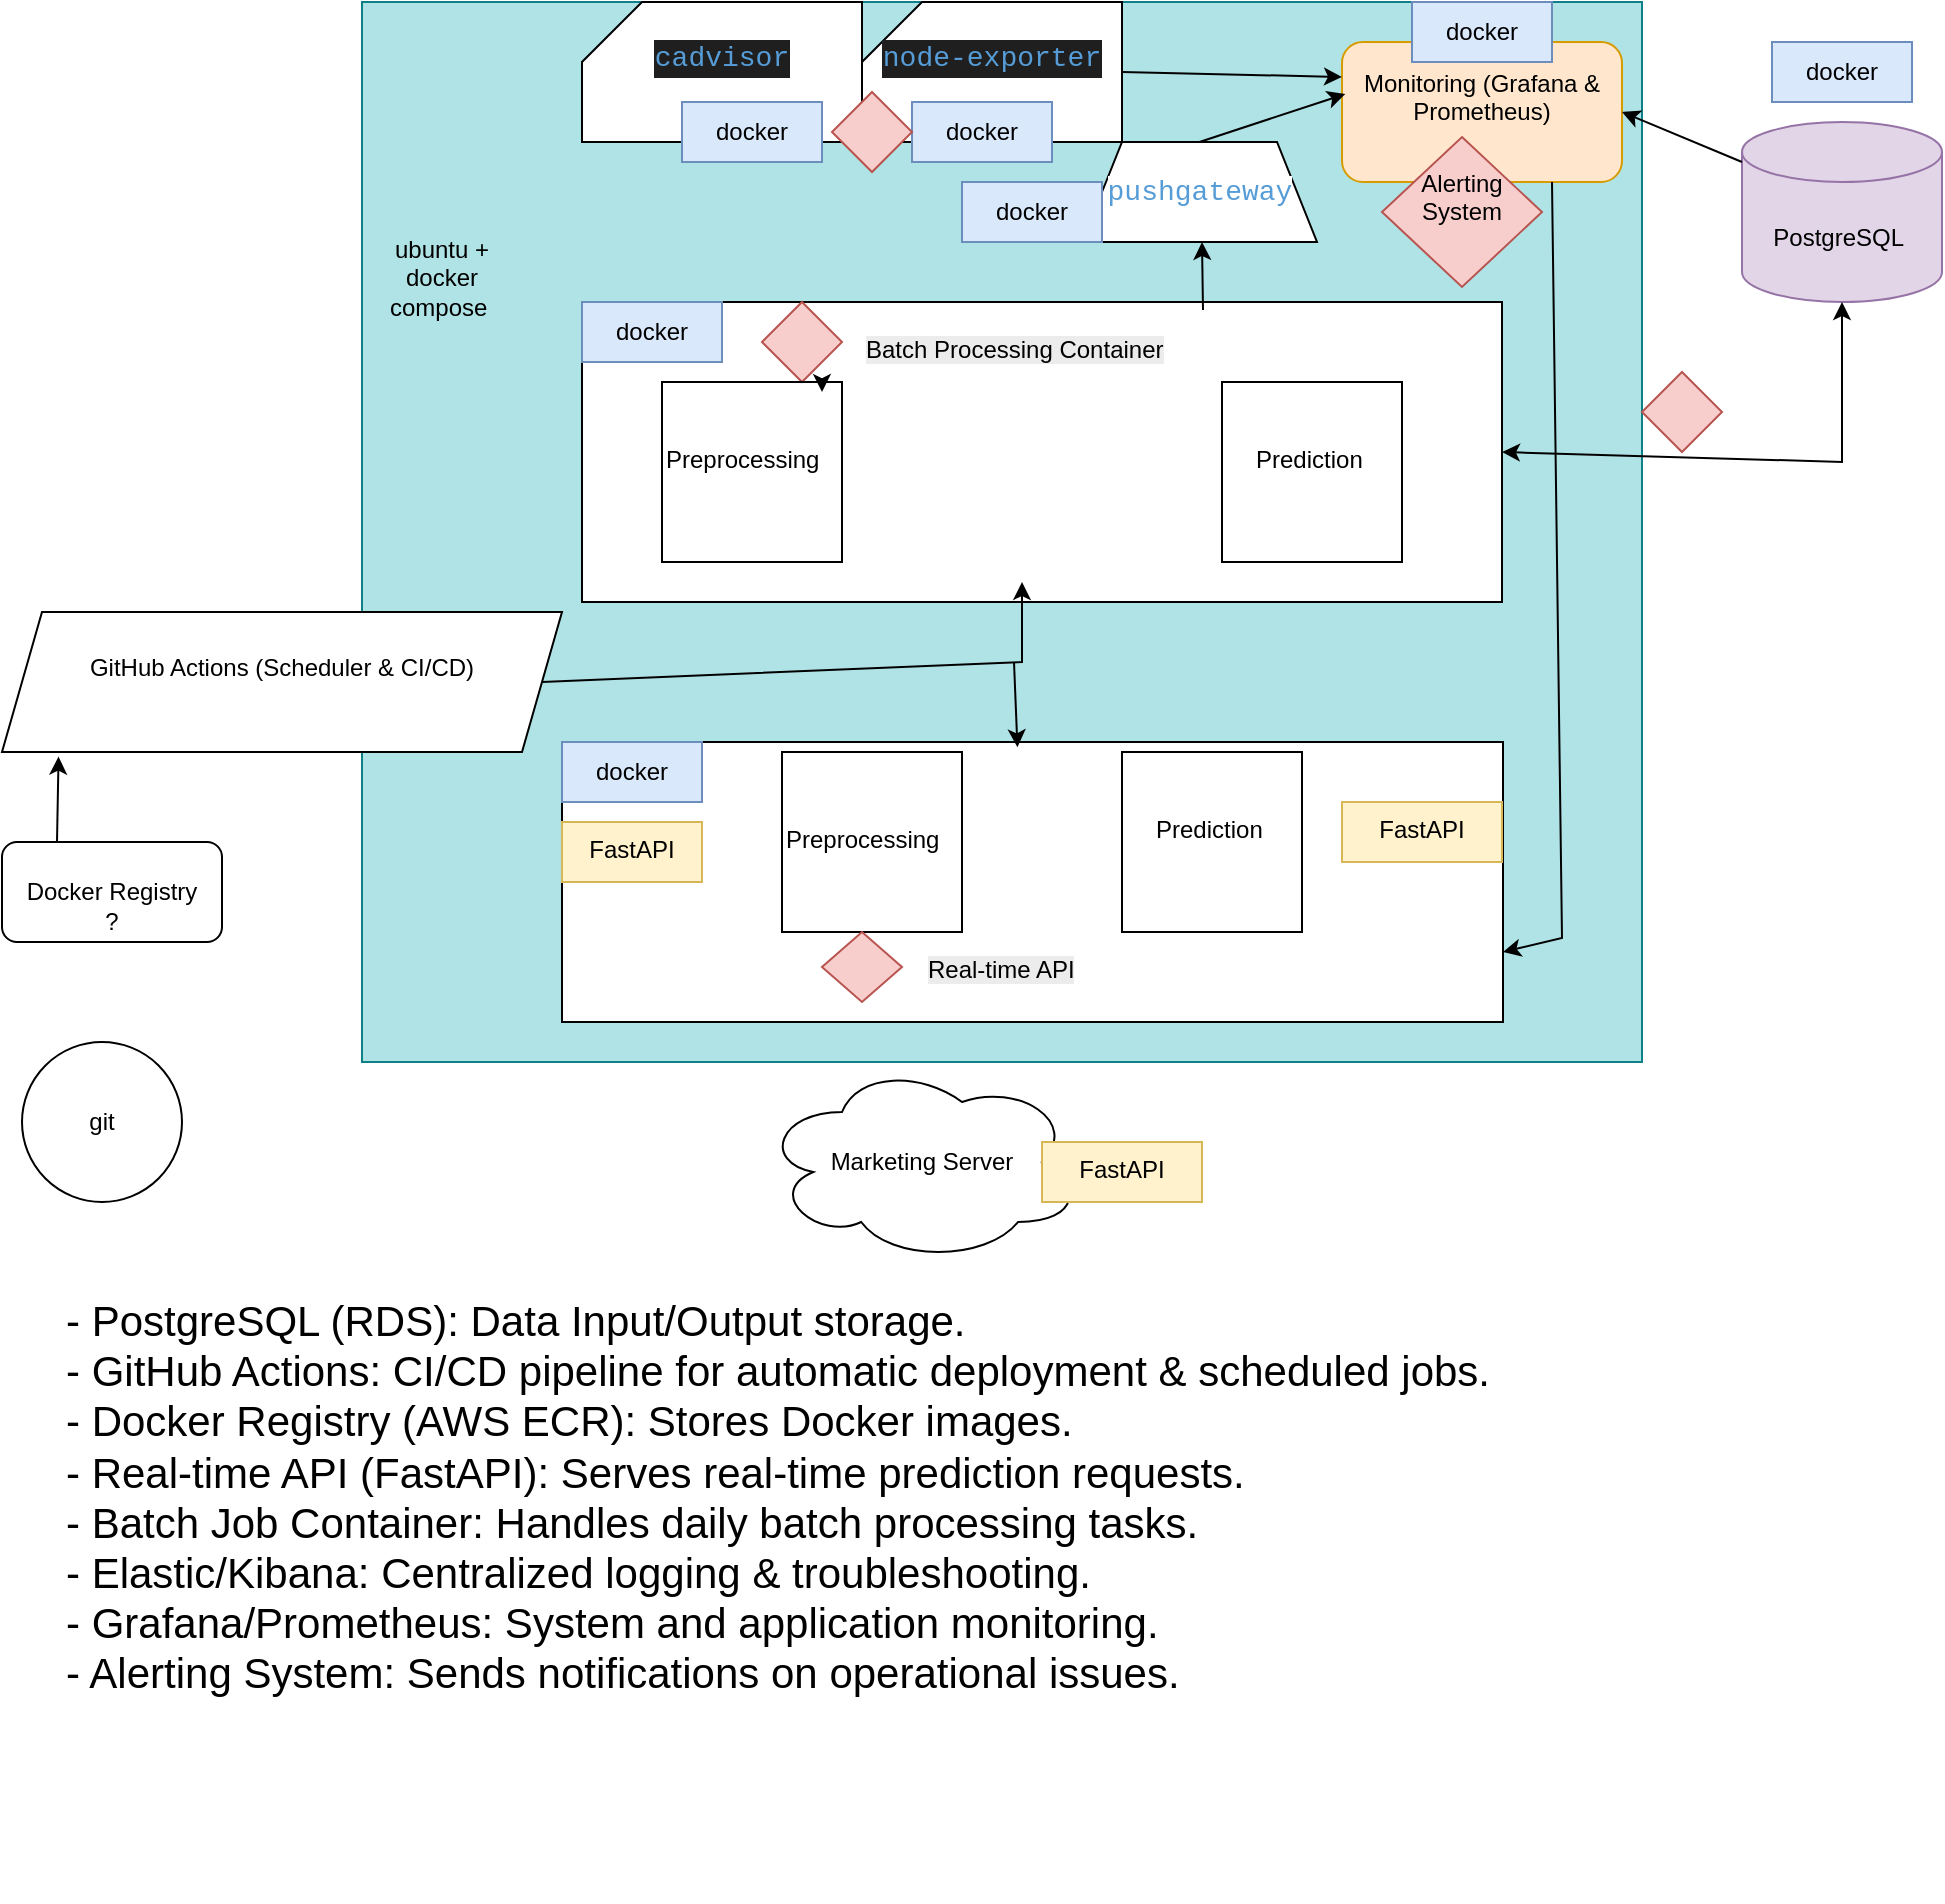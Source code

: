 <mxfile version="27.1.4">
  <diagram name="Page-1" id="4xj54Xlleix2BYI23xbm">
    <mxGraphModel dx="1426" dy="743" grid="1" gridSize="10" guides="1" tooltips="1" connect="1" arrows="1" fold="1" page="1" pageScale="1" pageWidth="850" pageHeight="1100" math="0" shadow="0">
      <root>
        <mxCell id="0" />
        <mxCell id="1" parent="0" />
        <mxCell id="YcMbA9nCMgmcPC7BUh0c-1" value="" style="rounded=0;whiteSpace=wrap;html=1;fillColor=#b0e3e6;strokeColor=#0e8088;" vertex="1" parent="1">
          <mxGeometry x="190" width="640" height="530" as="geometry" />
        </mxCell>
        <mxCell id="YcMbA9nCMgmcPC7BUh0c-3" value="PostgreSQL&amp;nbsp;" style="shape=cylinder3;whiteSpace=wrap;html=1;boundedLbl=1;backgroundOutline=1;size=15;fillColor=#e1d5e7;strokeColor=#9673a6;" vertex="1" parent="1">
          <mxGeometry x="880" y="60" width="100" height="90" as="geometry" />
        </mxCell>
        <mxCell id="YcMbA9nCMgmcPC7BUh0c-4" value="&lt;br&gt;&lt;div&gt;&lt;/div&gt;" style="rounded=0;whiteSpace=wrap;html=1;" vertex="1" parent="1">
          <mxGeometry x="300" y="150" width="460" height="150" as="geometry" />
        </mxCell>
        <mxCell id="YcMbA9nCMgmcPC7BUh0c-5" value="&lt;span style=&quot;color: rgb(0, 0, 0); font-family: Helvetica; font-size: 12px; font-style: normal; font-variant-ligatures: normal; font-variant-caps: normal; font-weight: 400; letter-spacing: normal; orphans: 2; text-align: center; text-indent: 0px; text-transform: none; widows: 2; word-spacing: 0px; -webkit-text-stroke-width: 0px; white-space: normal; background-color: rgb(236, 236, 236); text-decoration-thickness: initial; text-decoration-style: initial; text-decoration-color: initial; display: inline !important; float: none;&quot;&gt;Batch Processing Container&lt;/span&gt;" style="text;whiteSpace=wrap;html=1;" vertex="1" parent="1">
          <mxGeometry x="440" y="160" width="180" height="40" as="geometry" />
        </mxCell>
        <mxCell id="YcMbA9nCMgmcPC7BUh0c-6" value="" style="whiteSpace=wrap;html=1;aspect=fixed;" vertex="1" parent="1">
          <mxGeometry x="340" y="190" width="90" height="90" as="geometry" />
        </mxCell>
        <mxCell id="YcMbA9nCMgmcPC7BUh0c-7" value="" style="whiteSpace=wrap;html=1;aspect=fixed;" vertex="1" parent="1">
          <mxGeometry x="620" y="190" width="90" height="90" as="geometry" />
        </mxCell>
        <mxCell id="YcMbA9nCMgmcPC7BUh0c-8" value="Preprocessing" style="text;whiteSpace=wrap;html=1;" vertex="1" parent="1">
          <mxGeometry x="340" y="215" width="110" height="40" as="geometry" />
        </mxCell>
        <mxCell id="YcMbA9nCMgmcPC7BUh0c-9" value="Prediction" style="text;whiteSpace=wrap;html=1;" vertex="1" parent="1">
          <mxGeometry x="635" y="215" width="60" height="40" as="geometry" />
        </mxCell>
        <mxCell id="YcMbA9nCMgmcPC7BUh0c-12" value="docker" style="whiteSpace=wrap;html=1;fillColor=#dae8fc;strokeColor=#6c8ebf;" vertex="1" parent="1">
          <mxGeometry x="300" y="150" width="70" height="30" as="geometry" />
        </mxCell>
        <mxCell id="YcMbA9nCMgmcPC7BUh0c-13" value="" style="rounded=0;whiteSpace=wrap;html=1;" vertex="1" parent="1">
          <mxGeometry x="290" y="370" width="470.5" height="140" as="geometry" />
        </mxCell>
        <mxCell id="YcMbA9nCMgmcPC7BUh0c-14" value="FastAPI" style="text;whiteSpace=wrap;html=1;fillColor=#fff2cc;strokeColor=#d6b656;align=center;" vertex="1" parent="1">
          <mxGeometry x="290" y="410" width="70" height="30" as="geometry" />
        </mxCell>
        <mxCell id="YcMbA9nCMgmcPC7BUh0c-15" value="docker" style="whiteSpace=wrap;html=1;fillColor=#dae8fc;strokeColor=#6c8ebf;" vertex="1" parent="1">
          <mxGeometry x="290" y="370" width="70" height="30" as="geometry" />
        </mxCell>
        <mxCell id="YcMbA9nCMgmcPC7BUh0c-16" value="FastAPI" style="text;whiteSpace=wrap;html=1;fillColor=#fff2cc;strokeColor=#d6b656;align=center;" vertex="1" parent="1">
          <mxGeometry x="680" y="400" width="80" height="30" as="geometry" />
        </mxCell>
        <mxCell id="YcMbA9nCMgmcPC7BUh0c-17" value="" style="whiteSpace=wrap;html=1;aspect=fixed;" vertex="1" parent="1">
          <mxGeometry x="570" y="375" width="90" height="90" as="geometry" />
        </mxCell>
        <mxCell id="YcMbA9nCMgmcPC7BUh0c-18" value="Prediction" style="text;whiteSpace=wrap;html=1;" vertex="1" parent="1">
          <mxGeometry x="585" y="400" width="60" height="40" as="geometry" />
        </mxCell>
        <mxCell id="YcMbA9nCMgmcPC7BUh0c-19" value="&#xa;GitHub Actions (Scheduler &amp;amp; CI/CD)&#xa;&#xa;" style="shape=parallelogram;perimeter=parallelogramPerimeter;whiteSpace=wrap;html=1;fixedSize=1;" vertex="1" parent="1">
          <mxGeometry x="10" y="305" width="280" height="70" as="geometry" />
        </mxCell>
        <mxCell id="YcMbA9nCMgmcPC7BUh0c-21" value="" style="endArrow=classic;html=1;rounded=0;exitX=1;exitY=0.5;exitDx=0;exitDy=0;" edge="1" parent="1" source="YcMbA9nCMgmcPC7BUh0c-19">
          <mxGeometry width="50" height="50" relative="1" as="geometry">
            <mxPoint x="400" y="350" as="sourcePoint" />
            <mxPoint x="520" y="290" as="targetPoint" />
            <Array as="points">
              <mxPoint x="520" y="330" />
            </Array>
          </mxGeometry>
        </mxCell>
        <mxCell id="YcMbA9nCMgmcPC7BUh0c-22" value="" style="endArrow=classic;html=1;rounded=0;entryX=0.484;entryY=0.019;entryDx=0;entryDy=0;entryPerimeter=0;" edge="1" parent="1" target="YcMbA9nCMgmcPC7BUh0c-13">
          <mxGeometry width="50" height="50" relative="1" as="geometry">
            <mxPoint x="516" y="330" as="sourcePoint" />
            <mxPoint x="450" y="300" as="targetPoint" />
          </mxGeometry>
        </mxCell>
        <mxCell id="YcMbA9nCMgmcPC7BUh0c-23" value="&lt;br&gt;Docker Registry &lt;br&gt;?" style="rounded=1;whiteSpace=wrap;html=1;" vertex="1" parent="1">
          <mxGeometry x="10" y="420" width="110" height="50" as="geometry" />
        </mxCell>
        <mxCell id="YcMbA9nCMgmcPC7BUh0c-24" value="" style="endArrow=classic;html=1;rounded=0;exitX=0.25;exitY=0;exitDx=0;exitDy=0;entryX=0.101;entryY=1.033;entryDx=0;entryDy=0;entryPerimeter=0;" edge="1" parent="1" source="YcMbA9nCMgmcPC7BUh0c-23" target="YcMbA9nCMgmcPC7BUh0c-19">
          <mxGeometry width="50" height="50" relative="1" as="geometry">
            <mxPoint x="400" y="350" as="sourcePoint" />
            <mxPoint x="450" y="300" as="targetPoint" />
          </mxGeometry>
        </mxCell>
        <mxCell id="YcMbA9nCMgmcPC7BUh0c-25" value="&#xa;Monitoring (Grafana &amp;amp; Prometheus)&#xa;&#xa;" style="rounded=1;whiteSpace=wrap;html=1;fillColor=#ffe6cc;strokeColor=#d79b00;" vertex="1" parent="1">
          <mxGeometry x="680" y="20" width="140" height="70" as="geometry" />
        </mxCell>
        <mxCell id="YcMbA9nCMgmcPC7BUh0c-26" value="&lt;span style=&quot;color: rgb(0, 0, 0); font-family: Helvetica; font-size: 12px; font-style: normal; font-variant-ligatures: normal; font-variant-caps: normal; font-weight: 400; letter-spacing: normal; orphans: 2; text-align: left; text-indent: 0px; text-transform: none; widows: 2; word-spacing: 0px; -webkit-text-stroke-width: 0px; white-space: normal; background-color: rgb(236, 236, 236); text-decoration-thickness: initial; text-decoration-style: initial; text-decoration-color: initial; display: inline !important; float: none;&quot;&gt;Real-time API&lt;/span&gt;" style="text;whiteSpace=wrap;html=1;" vertex="1" parent="1">
          <mxGeometry x="470.5" y="470" width="110" height="40" as="geometry" />
        </mxCell>
        <mxCell id="YcMbA9nCMgmcPC7BUh0c-27" value="" style="whiteSpace=wrap;html=1;aspect=fixed;" vertex="1" parent="1">
          <mxGeometry x="400" y="375" width="90" height="90" as="geometry" />
        </mxCell>
        <mxCell id="YcMbA9nCMgmcPC7BUh0c-28" value="Preprocessing" style="text;whiteSpace=wrap;html=1;" vertex="1" parent="1">
          <mxGeometry x="400" y="405" width="110" height="40" as="geometry" />
        </mxCell>
        <mxCell id="YcMbA9nCMgmcPC7BUh0c-30" value="" style="endArrow=classic;html=1;rounded=0;exitX=0.75;exitY=1;exitDx=0;exitDy=0;entryX=1;entryY=0.75;entryDx=0;entryDy=0;" edge="1" parent="1" source="YcMbA9nCMgmcPC7BUh0c-25" target="YcMbA9nCMgmcPC7BUh0c-13">
          <mxGeometry width="50" height="50" relative="1" as="geometry">
            <mxPoint x="400" y="350" as="sourcePoint" />
            <mxPoint x="790" y="440" as="targetPoint" />
            <Array as="points">
              <mxPoint x="790" y="468" />
            </Array>
          </mxGeometry>
        </mxCell>
        <mxCell id="YcMbA9nCMgmcPC7BUh0c-31" value="git" style="ellipse;whiteSpace=wrap;html=1;aspect=fixed;" vertex="1" parent="1">
          <mxGeometry x="20" y="520" width="80" height="80" as="geometry" />
        </mxCell>
        <mxCell id="YcMbA9nCMgmcPC7BUh0c-32" value="&#xa;Alerting System&#xa;&#xa;" style="rhombus;whiteSpace=wrap;html=1;fillColor=#f8cecc;strokeColor=#b85450;" vertex="1" parent="1">
          <mxGeometry x="700" y="67.5" width="80" height="75" as="geometry" />
        </mxCell>
        <mxCell id="YcMbA9nCMgmcPC7BUh0c-34" value="" style="rhombus;whiteSpace=wrap;html=1;fillColor=#f8cecc;strokeColor=#b85450;" vertex="1" parent="1">
          <mxGeometry x="390" y="150" width="40" height="40" as="geometry" />
        </mxCell>
        <mxCell id="YcMbA9nCMgmcPC7BUh0c-35" value="" style="rhombus;whiteSpace=wrap;html=1;fillColor=#f8cecc;strokeColor=#b85450;" vertex="1" parent="1">
          <mxGeometry x="830" y="185" width="40" height="40" as="geometry" />
        </mxCell>
        <mxCell id="YcMbA9nCMgmcPC7BUh0c-36" value="Marketing Server" style="ellipse;shape=cloud;whiteSpace=wrap;html=1;" vertex="1" parent="1">
          <mxGeometry x="390" y="530" width="160" height="100" as="geometry" />
        </mxCell>
        <mxCell id="YcMbA9nCMgmcPC7BUh0c-37" value="- PostgreSQL (RDS): Data Input/Output storage.&#xa;- GitHub Actions: CI/CD pipeline for automatic deployment &amp; scheduled jobs.&#xa;- Docker Registry (AWS ECR): Stores Docker images.&#xa;- Real-time API (FastAPI): Serves real-time prediction requests.&#xa;- Batch Job Container: Handles daily batch processing tasks.&#xa;- Elastic/Kibana: Centralized logging &amp; troubleshooting.&#xa;- Grafana/Prometheus: System and application monitoring.&#xa;- Alerting System: Sends notifications on operational issues." style="text;whiteSpace=wrap;fontSize=21;" vertex="1" parent="1">
          <mxGeometry x="40" y="640" width="740" height="310" as="geometry" />
        </mxCell>
        <mxCell id="YcMbA9nCMgmcPC7BUh0c-38" value="" style="rhombus;whiteSpace=wrap;html=1;fillColor=#f8cecc;strokeColor=#b85450;" vertex="1" parent="1">
          <mxGeometry x="420" y="465" width="40" height="35" as="geometry" />
        </mxCell>
        <mxCell id="YcMbA9nCMgmcPC7BUh0c-39" value="FastAPI" style="text;whiteSpace=wrap;html=1;fillColor=#fff2cc;strokeColor=#d6b656;align=center;" vertex="1" parent="1">
          <mxGeometry x="530" y="570" width="80" height="30" as="geometry" />
        </mxCell>
        <mxCell id="YcMbA9nCMgmcPC7BUh0c-40" value="ubuntu + docker compose&amp;nbsp;" style="text;html=1;align=center;verticalAlign=middle;whiteSpace=wrap;rounded=0;" vertex="1" parent="1">
          <mxGeometry x="200" y="110" width="60" height="55" as="geometry" />
        </mxCell>
        <mxCell id="YcMbA9nCMgmcPC7BUh0c-41" value="docker" style="whiteSpace=wrap;html=1;fillColor=#dae8fc;strokeColor=#6c8ebf;" vertex="1" parent="1">
          <mxGeometry x="715" width="70" height="30" as="geometry" />
        </mxCell>
        <mxCell id="YcMbA9nCMgmcPC7BUh0c-42" value="docker" style="whiteSpace=wrap;html=1;fillColor=#dae8fc;strokeColor=#6c8ebf;" vertex="1" parent="1">
          <mxGeometry x="895" y="20" width="70" height="30" as="geometry" />
        </mxCell>
        <mxCell id="YcMbA9nCMgmcPC7BUh0c-44" style="edgeStyle=orthogonalEdgeStyle;rounded=0;orthogonalLoop=1;jettySize=auto;html=1;exitX=0.5;exitY=0;exitDx=0;exitDy=0;entryX=0.889;entryY=0.056;entryDx=0;entryDy=0;entryPerimeter=0;" edge="1" parent="1" source="YcMbA9nCMgmcPC7BUh0c-6" target="YcMbA9nCMgmcPC7BUh0c-6">
          <mxGeometry relative="1" as="geometry" />
        </mxCell>
        <mxCell id="YcMbA9nCMgmcPC7BUh0c-46" value="&#xa;&lt;div style=&quot;color: #cccccc;background-color: #1f1f1f;font-family: Consolas, &#39;Courier New&#39;, monospace;font-weight: normal;font-size: 14px;line-height: 19px;white-space: pre;&quot;&gt;&lt;div&gt;&lt;span style=&quot;color: #569cd6;&quot;&gt;cadvisor&lt;/span&gt;&lt;/div&gt;&lt;/div&gt;&#xa;&#xa;" style="shape=card;whiteSpace=wrap;html=1;" vertex="1" parent="1">
          <mxGeometry x="300" width="140" height="70" as="geometry" />
        </mxCell>
        <mxCell id="YcMbA9nCMgmcPC7BUh0c-47" value="&#xa;&lt;div style=&quot;color: #cccccc;background-color: #1f1f1f;font-family: Consolas, &#39;Courier New&#39;, monospace;font-weight: normal;font-size: 14px;line-height: 19px;white-space: pre;&quot;&gt;&lt;div&gt;&lt;span style=&quot;color: #569cd6;&quot;&gt;node-exporter&lt;/span&gt;&lt;/div&gt;&lt;/div&gt;&#xa;&#xa;" style="shape=card;whiteSpace=wrap;html=1;" vertex="1" parent="1">
          <mxGeometry x="440" width="130" height="70" as="geometry" />
        </mxCell>
        <mxCell id="YcMbA9nCMgmcPC7BUh0c-49" value="" style="endArrow=classic;html=1;rounded=0;exitX=0.5;exitY=0;exitDx=0;exitDy=0;entryX=0.012;entryY=0.371;entryDx=0;entryDy=0;entryPerimeter=0;" edge="1" parent="1" source="YcMbA9nCMgmcPC7BUh0c-48" target="YcMbA9nCMgmcPC7BUh0c-25">
          <mxGeometry width="50" height="50" relative="1" as="geometry">
            <mxPoint x="680" y="55" as="sourcePoint" />
            <mxPoint x="627" y="149" as="targetPoint" />
            <Array as="points" />
          </mxGeometry>
        </mxCell>
        <mxCell id="YcMbA9nCMgmcPC7BUh0c-48" value="&lt;div style=&quot;color: rgb(204, 204, 204); font-family: Consolas, &amp;quot;Courier New&amp;quot;, monospace; font-size: 14px; line-height: 19px; white-space: pre;&quot;&gt;&lt;span style=&quot;color: rgb(86, 156, 214); background-color: light-dark(rgb(255, 255, 255), rgb(210, 210, 210));&quot;&gt;pushgateway&lt;/span&gt;&lt;/div&gt;" style="shape=trapezoid;perimeter=trapezoidPerimeter;whiteSpace=wrap;html=1;fixedSize=1;" vertex="1" parent="1">
          <mxGeometry x="550" y="70" width="117.5" height="50" as="geometry" />
        </mxCell>
        <mxCell id="YcMbA9nCMgmcPC7BUh0c-50" value="" style="endArrow=classic;html=1;rounded=0;entryX=0;entryY=0.25;entryDx=0;entryDy=0;exitX=1;exitY=0.5;exitDx=0;exitDy=0;exitPerimeter=0;" edge="1" parent="1" source="YcMbA9nCMgmcPC7BUh0c-47" target="YcMbA9nCMgmcPC7BUh0c-25">
          <mxGeometry width="50" height="50" relative="1" as="geometry">
            <mxPoint x="555" y="40" as="sourcePoint" />
            <mxPoint x="605" y="-10" as="targetPoint" />
          </mxGeometry>
        </mxCell>
        <mxCell id="YcMbA9nCMgmcPC7BUh0c-51" value="" style="endArrow=classic;html=1;rounded=0;entryX=1;entryY=0.5;entryDx=0;entryDy=0;" edge="1" parent="1" target="YcMbA9nCMgmcPC7BUh0c-25">
          <mxGeometry width="50" height="50" relative="1" as="geometry">
            <mxPoint x="880" y="80" as="sourcePoint" />
            <mxPoint x="930" y="30" as="targetPoint" />
          </mxGeometry>
        </mxCell>
        <mxCell id="YcMbA9nCMgmcPC7BUh0c-52" value="docker" style="whiteSpace=wrap;html=1;fillColor=#dae8fc;strokeColor=#6c8ebf;" vertex="1" parent="1">
          <mxGeometry x="350" y="50" width="70" height="30" as="geometry" />
        </mxCell>
        <mxCell id="YcMbA9nCMgmcPC7BUh0c-53" value="docker" style="whiteSpace=wrap;html=1;fillColor=#dae8fc;strokeColor=#6c8ebf;" vertex="1" parent="1">
          <mxGeometry x="465" y="50" width="70" height="30" as="geometry" />
        </mxCell>
        <mxCell id="YcMbA9nCMgmcPC7BUh0c-55" value="" style="endArrow=classic;html=1;rounded=0;exitX=0.675;exitY=0.027;exitDx=0;exitDy=0;exitPerimeter=0;" edge="1" parent="1" source="YcMbA9nCMgmcPC7BUh0c-4">
          <mxGeometry width="50" height="50" relative="1" as="geometry">
            <mxPoint x="560" y="170" as="sourcePoint" />
            <mxPoint x="610" y="120" as="targetPoint" />
          </mxGeometry>
        </mxCell>
        <mxCell id="YcMbA9nCMgmcPC7BUh0c-56" value="docker" style="whiteSpace=wrap;html=1;fillColor=#dae8fc;strokeColor=#6c8ebf;" vertex="1" parent="1">
          <mxGeometry x="490" y="90" width="70" height="30" as="geometry" />
        </mxCell>
        <mxCell id="YcMbA9nCMgmcPC7BUh0c-57" value="" style="rhombus;whiteSpace=wrap;html=1;fillColor=#f8cecc;strokeColor=#b85450;" vertex="1" parent="1">
          <mxGeometry x="425" y="45" width="40" height="40" as="geometry" />
        </mxCell>
        <mxCell id="YcMbA9nCMgmcPC7BUh0c-58" value="" style="endArrow=classic;startArrow=classic;html=1;rounded=0;exitX=1;exitY=0.5;exitDx=0;exitDy=0;" edge="1" parent="1" source="YcMbA9nCMgmcPC7BUh0c-4">
          <mxGeometry width="50" height="50" relative="1" as="geometry">
            <mxPoint x="880" y="200" as="sourcePoint" />
            <mxPoint x="930" y="150" as="targetPoint" />
            <Array as="points">
              <mxPoint x="930" y="230" />
            </Array>
          </mxGeometry>
        </mxCell>
      </root>
    </mxGraphModel>
  </diagram>
</mxfile>
